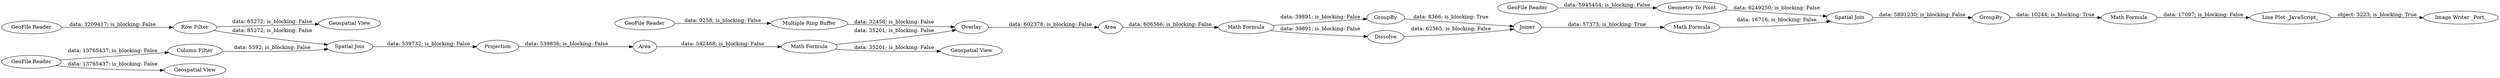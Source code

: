 digraph {
	"5916556990378385083_18" [label=GroupBy]
	"5916556990378385083_2" [label="Row Filter"]
	"5916556990378385083_7" [label="Spatial Join"]
	"5916556990378385083_20" [label="Math Formula"]
	"5916556990378385083_19" [label=Joiner]
	"5916556990378385083_26" [label="Line Plot _JavaScript_"]
	"5916556990378385083_27" [label="Image Writer _Port_"]
	"5916556990378385083_14" [label=Overlay]
	"5916556990378385083_1" [label="GeoFile Reader"]
	"5916556990378385083_12" [label="GeoFile Reader"]
	"5916556990378385083_24" [label=GroupBy]
	"5916556990378385083_15" [label=Area]
	"5916556990378385083_23" [label="Spatial Join"]
	"5916556990378385083_8" [label=Projection]
	"5916556990378385083_25" [label="Math Formula"]
	"5916556990378385083_11" [label="Geospatial View"]
	"5916556990378385083_5" [label="Geospatial View"]
	"5916556990378385083_16" [label="Math Formula"]
	"5916556990378385083_3" [label="Geospatial View"]
	"5916556990378385083_21" [label="GeoFile Reader"]
	"5916556990378385083_13" [label="Multiple Ring Buffer"]
	"5916556990378385083_22" [label="Geometry To Point"]
	"5916556990378385083_6" [label="Column Filter"]
	"5916556990378385083_4" [label="GeoFile Reader"]
	"5916556990378385083_17" [label=Dissolve]
	"5916556990378385083_10" [label="Math Formula"]
	"5916556990378385083_9" [label=Area]
	"5916556990378385083_6" -> "5916556990378385083_7" [label="data: 5392; is_blocking: False"]
	"5916556990378385083_4" -> "5916556990378385083_6" [label="data: 13765437; is_blocking: False"]
	"5916556990378385083_25" -> "5916556990378385083_26" [label="data: 17097; is_blocking: False"]
	"5916556990378385083_8" -> "5916556990378385083_9" [label="data: 539836; is_blocking: False"]
	"5916556990378385083_2" -> "5916556990378385083_7" [label="data: 85272; is_blocking: False"]
	"5916556990378385083_24" -> "5916556990378385083_25" [label="data: 10244; is_blocking: True"]
	"5916556990378385083_9" -> "5916556990378385083_10" [label="data: 542468; is_blocking: False"]
	"5916556990378385083_21" -> "5916556990378385083_22" [label="data: 5945454; is_blocking: False"]
	"5916556990378385083_18" -> "5916556990378385083_19" [label="data: 8366; is_blocking: True"]
	"5916556990378385083_10" -> "5916556990378385083_14" [label="data: 35201; is_blocking: False"]
	"5916556990378385083_14" -> "5916556990378385083_15" [label="data: 602378; is_blocking: False"]
	"5916556990378385083_19" -> "5916556990378385083_20" [label="data: 57373; is_blocking: True"]
	"5916556990378385083_26" -> "5916556990378385083_27" [label="object: 3223; is_blocking: True"]
	"5916556990378385083_15" -> "5916556990378385083_16" [label="data: 606566; is_blocking: False"]
	"5916556990378385083_23" -> "5916556990378385083_24" [label="data: 5891230; is_blocking: False"]
	"5916556990378385083_2" -> "5916556990378385083_3" [label="data: 85272; is_blocking: False"]
	"5916556990378385083_12" -> "5916556990378385083_13" [label="data: 9258; is_blocking: False"]
	"5916556990378385083_16" -> "5916556990378385083_18" [label="data: 39891; is_blocking: False"]
	"5916556990378385083_7" -> "5916556990378385083_8" [label="data: 539732; is_blocking: False"]
	"5916556990378385083_20" -> "5916556990378385083_23" [label="data: 16716; is_blocking: False"]
	"5916556990378385083_4" -> "5916556990378385083_5" [label="data: 13765437; is_blocking: False"]
	"5916556990378385083_1" -> "5916556990378385083_2" [label="data: 3209417; is_blocking: False"]
	"5916556990378385083_10" -> "5916556990378385083_11" [label="data: 35201; is_blocking: False"]
	"5916556990378385083_13" -> "5916556990378385083_14" [label="data: 32458; is_blocking: False"]
	"5916556990378385083_22" -> "5916556990378385083_23" [label="data: 6249250; is_blocking: False"]
	"5916556990378385083_16" -> "5916556990378385083_17" [label="data: 39891; is_blocking: False"]
	"5916556990378385083_17" -> "5916556990378385083_19" [label="data: 62565; is_blocking: False"]
	rankdir=LR
}
